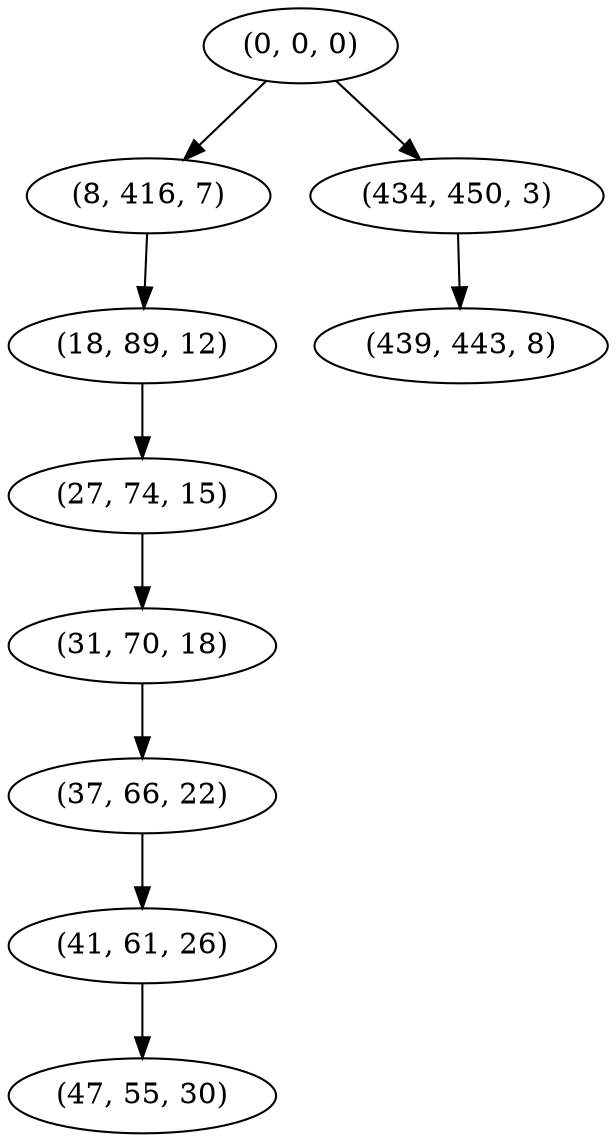 digraph tree {
    "(0, 0, 0)";
    "(8, 416, 7)";
    "(18, 89, 12)";
    "(27, 74, 15)";
    "(31, 70, 18)";
    "(37, 66, 22)";
    "(41, 61, 26)";
    "(47, 55, 30)";
    "(434, 450, 3)";
    "(439, 443, 8)";
    "(0, 0, 0)" -> "(8, 416, 7)";
    "(0, 0, 0)" -> "(434, 450, 3)";
    "(8, 416, 7)" -> "(18, 89, 12)";
    "(18, 89, 12)" -> "(27, 74, 15)";
    "(27, 74, 15)" -> "(31, 70, 18)";
    "(31, 70, 18)" -> "(37, 66, 22)";
    "(37, 66, 22)" -> "(41, 61, 26)";
    "(41, 61, 26)" -> "(47, 55, 30)";
    "(434, 450, 3)" -> "(439, 443, 8)";
}

